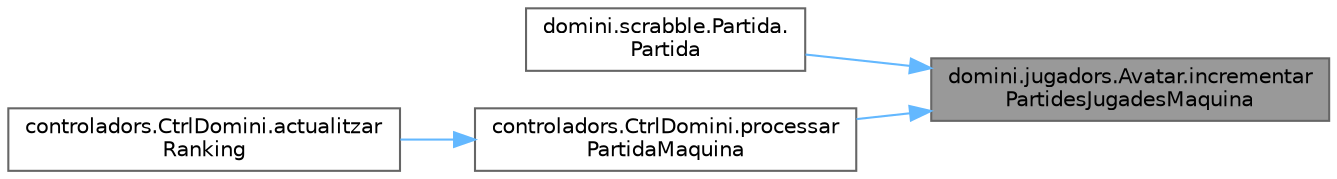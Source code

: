 digraph "domini.jugadors.Avatar.incrementarPartidesJugadesMaquina"
{
 // INTERACTIVE_SVG=YES
 // LATEX_PDF_SIZE
  bgcolor="transparent";
  edge [fontname=Helvetica,fontsize=10,labelfontname=Helvetica,labelfontsize=10];
  node [fontname=Helvetica,fontsize=10,shape=box,height=0.2,width=0.4];
  rankdir="RL";
  Node1 [id="Node000001",label="domini.jugadors.Avatar.incrementar\lPartidesJugadesMaquina",height=0.2,width=0.4,color="gray40", fillcolor="grey60", style="filled", fontcolor="black",tooltip="Incrementa el nombre de partides jugades contra la màquina."];
  Node1 -> Node2 [id="edge1_Node000001_Node000002",dir="back",color="steelblue1",style="solid",tooltip=" "];
  Node2 [id="Node000002",label="domini.scrabble.Partida.\lPartida",height=0.2,width=0.4,color="grey40", fillcolor="white", style="filled",URL="$classdomini_1_1scrabble_1_1_partida.html#a94aba33b1a4414cd7e64d73cf8b84aac",tooltip="Constructor de la classe \"Partida\"."];
  Node1 -> Node3 [id="edge2_Node000001_Node000003",dir="back",color="steelblue1",style="solid",tooltip=" "];
  Node3 [id="Node000003",label="controladors.CtrlDomini.processar\lPartidaMaquina",height=0.2,width=0.4,color="grey40", fillcolor="white", style="filled",URL="$classcontroladors_1_1_ctrl_domini.html#a635aeffb46f12e2188110476c797a038",tooltip="Processa els resultats d'una partida contra la màquina."];
  Node3 -> Node4 [id="edge3_Node000003_Node000004",dir="back",color="steelblue1",style="solid",tooltip=" "];
  Node4 [id="Node000004",label="controladors.CtrlDomini.actualitzar\lRanking",height=0.2,width=0.4,color="grey40", fillcolor="white", style="filled",URL="$classcontroladors_1_1_ctrl_domini.html#af2774b364abee1ac4832823ff1b0d556",tooltip="Actualitza el rànquing després d'una partida."];
}
